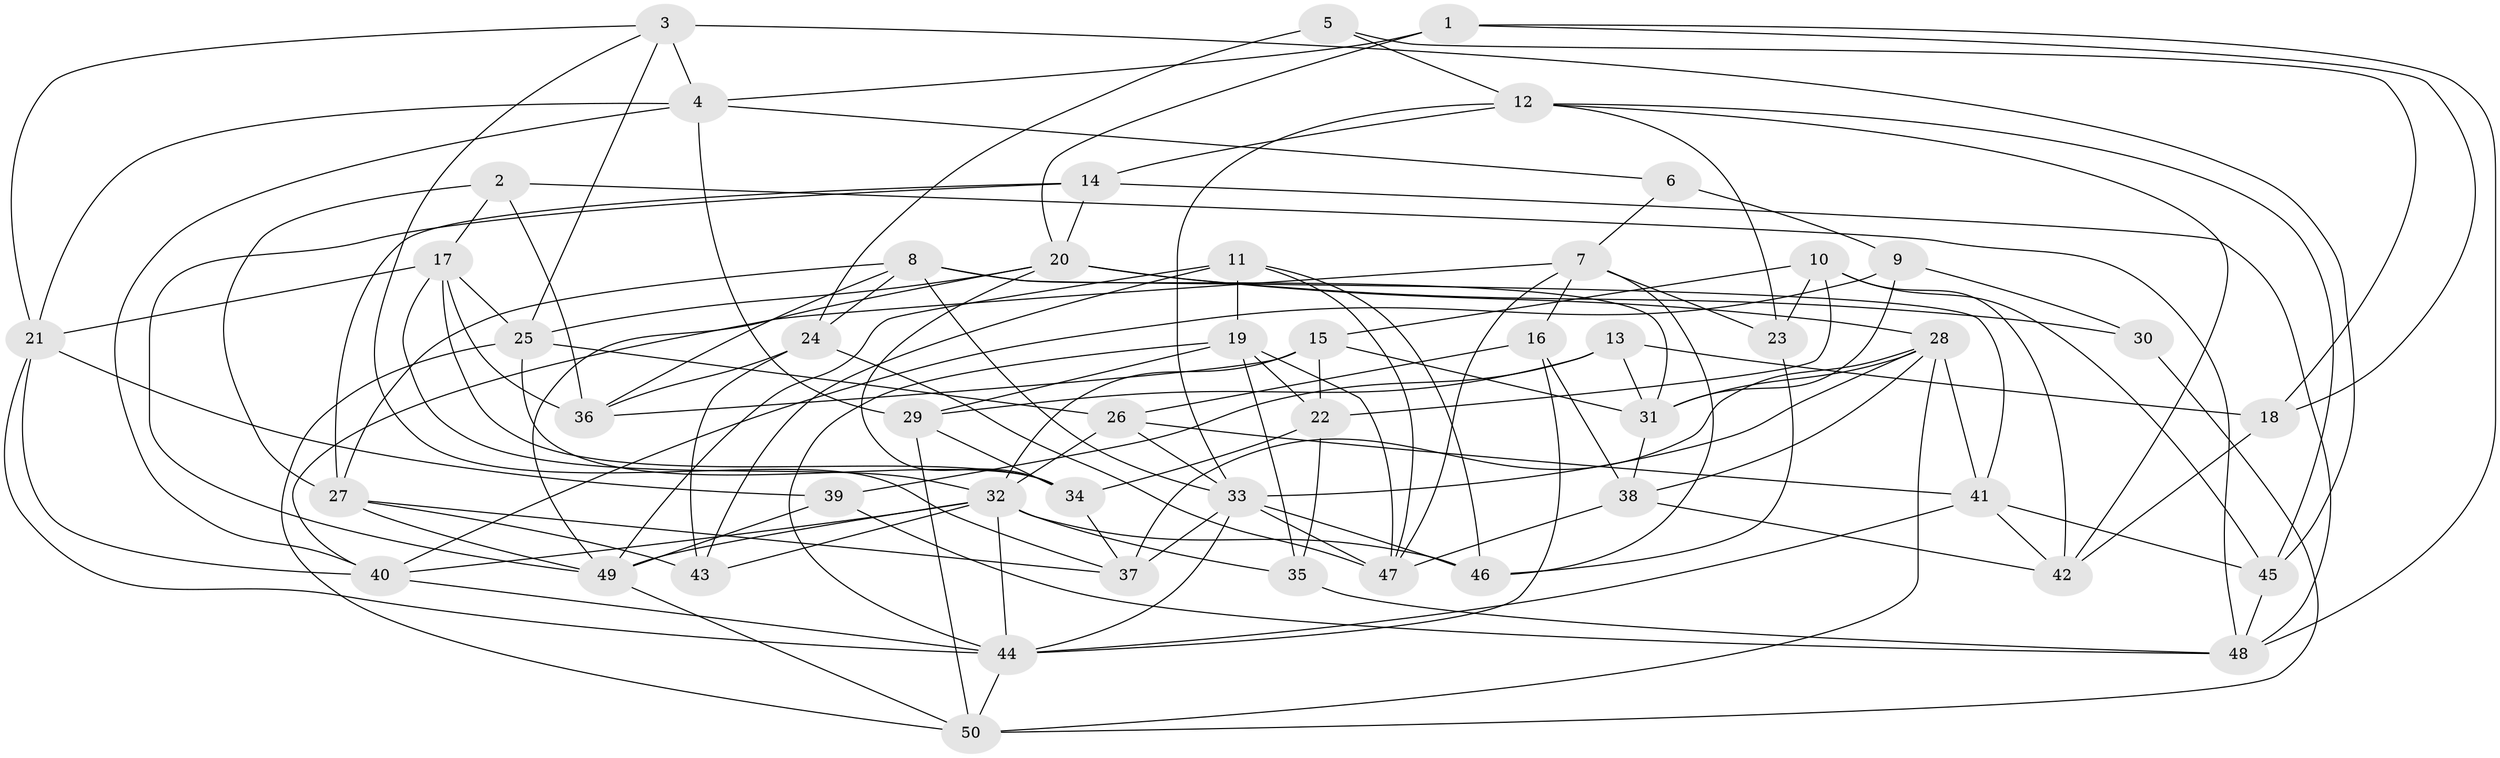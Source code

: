 // original degree distribution, {4: 1.0}
// Generated by graph-tools (version 1.1) at 2025/03/03/09/25 03:03:00]
// undirected, 50 vertices, 133 edges
graph export_dot {
graph [start="1"]
  node [color=gray90,style=filled];
  1;
  2;
  3;
  4;
  5;
  6;
  7;
  8;
  9;
  10;
  11;
  12;
  13;
  14;
  15;
  16;
  17;
  18;
  19;
  20;
  21;
  22;
  23;
  24;
  25;
  26;
  27;
  28;
  29;
  30;
  31;
  32;
  33;
  34;
  35;
  36;
  37;
  38;
  39;
  40;
  41;
  42;
  43;
  44;
  45;
  46;
  47;
  48;
  49;
  50;
  1 -- 4 [weight=1.0];
  1 -- 18 [weight=1.0];
  1 -- 20 [weight=1.0];
  1 -- 48 [weight=1.0];
  2 -- 17 [weight=1.0];
  2 -- 27 [weight=1.0];
  2 -- 36 [weight=1.0];
  2 -- 48 [weight=1.0];
  3 -- 4 [weight=1.0];
  3 -- 21 [weight=1.0];
  3 -- 25 [weight=1.0];
  3 -- 37 [weight=1.0];
  3 -- 45 [weight=2.0];
  4 -- 6 [weight=1.0];
  4 -- 21 [weight=1.0];
  4 -- 29 [weight=1.0];
  4 -- 40 [weight=1.0];
  5 -- 12 [weight=1.0];
  5 -- 18 [weight=1.0];
  5 -- 24 [weight=2.0];
  6 -- 7 [weight=1.0];
  6 -- 9 [weight=2.0];
  7 -- 16 [weight=1.0];
  7 -- 23 [weight=1.0];
  7 -- 40 [weight=1.0];
  7 -- 46 [weight=1.0];
  7 -- 47 [weight=1.0];
  8 -- 24 [weight=1.0];
  8 -- 27 [weight=1.0];
  8 -- 31 [weight=1.0];
  8 -- 33 [weight=1.0];
  8 -- 36 [weight=1.0];
  8 -- 41 [weight=1.0];
  9 -- 30 [weight=2.0];
  9 -- 31 [weight=1.0];
  9 -- 40 [weight=1.0];
  10 -- 15 [weight=1.0];
  10 -- 22 [weight=2.0];
  10 -- 23 [weight=1.0];
  10 -- 42 [weight=1.0];
  10 -- 45 [weight=1.0];
  11 -- 19 [weight=1.0];
  11 -- 43 [weight=1.0];
  11 -- 46 [weight=1.0];
  11 -- 47 [weight=1.0];
  11 -- 49 [weight=2.0];
  12 -- 14 [weight=1.0];
  12 -- 23 [weight=1.0];
  12 -- 33 [weight=1.0];
  12 -- 42 [weight=1.0];
  12 -- 45 [weight=1.0];
  13 -- 18 [weight=2.0];
  13 -- 29 [weight=2.0];
  13 -- 31 [weight=1.0];
  13 -- 39 [weight=1.0];
  14 -- 20 [weight=2.0];
  14 -- 27 [weight=1.0];
  14 -- 48 [weight=1.0];
  14 -- 49 [weight=1.0];
  15 -- 22 [weight=1.0];
  15 -- 31 [weight=1.0];
  15 -- 32 [weight=1.0];
  15 -- 36 [weight=2.0];
  16 -- 26 [weight=2.0];
  16 -- 38 [weight=2.0];
  16 -- 44 [weight=1.0];
  17 -- 21 [weight=1.0];
  17 -- 25 [weight=1.0];
  17 -- 32 [weight=1.0];
  17 -- 34 [weight=1.0];
  17 -- 36 [weight=1.0];
  18 -- 42 [weight=2.0];
  19 -- 22 [weight=1.0];
  19 -- 29 [weight=1.0];
  19 -- 35 [weight=1.0];
  19 -- 44 [weight=1.0];
  19 -- 47 [weight=1.0];
  20 -- 25 [weight=1.0];
  20 -- 28 [weight=1.0];
  20 -- 30 [weight=1.0];
  20 -- 34 [weight=1.0];
  20 -- 49 [weight=1.0];
  21 -- 39 [weight=1.0];
  21 -- 40 [weight=1.0];
  21 -- 44 [weight=1.0];
  22 -- 34 [weight=1.0];
  22 -- 35 [weight=1.0];
  23 -- 46 [weight=1.0];
  24 -- 36 [weight=1.0];
  24 -- 43 [weight=1.0];
  24 -- 47 [weight=1.0];
  25 -- 26 [weight=1.0];
  25 -- 34 [weight=1.0];
  25 -- 50 [weight=1.0];
  26 -- 32 [weight=1.0];
  26 -- 33 [weight=1.0];
  26 -- 41 [weight=1.0];
  27 -- 37 [weight=1.0];
  27 -- 43 [weight=1.0];
  27 -- 49 [weight=1.0];
  28 -- 31 [weight=1.0];
  28 -- 33 [weight=1.0];
  28 -- 37 [weight=2.0];
  28 -- 38 [weight=1.0];
  28 -- 41 [weight=1.0];
  28 -- 50 [weight=1.0];
  29 -- 34 [weight=1.0];
  29 -- 50 [weight=1.0];
  30 -- 50 [weight=1.0];
  31 -- 38 [weight=1.0];
  32 -- 35 [weight=1.0];
  32 -- 40 [weight=1.0];
  32 -- 43 [weight=1.0];
  32 -- 44 [weight=1.0];
  32 -- 46 [weight=2.0];
  32 -- 49 [weight=1.0];
  33 -- 37 [weight=1.0];
  33 -- 44 [weight=1.0];
  33 -- 46 [weight=1.0];
  33 -- 47 [weight=1.0];
  34 -- 37 [weight=1.0];
  35 -- 48 [weight=1.0];
  38 -- 42 [weight=1.0];
  38 -- 47 [weight=1.0];
  39 -- 48 [weight=1.0];
  39 -- 49 [weight=1.0];
  40 -- 44 [weight=1.0];
  41 -- 42 [weight=1.0];
  41 -- 44 [weight=1.0];
  41 -- 45 [weight=1.0];
  44 -- 50 [weight=1.0];
  45 -- 48 [weight=1.0];
  49 -- 50 [weight=1.0];
}
